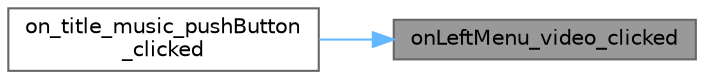 digraph "onLeftMenu_video_clicked"
{
 // LATEX_PDF_SIZE
  bgcolor="transparent";
  edge [fontname=Helvetica,fontsize=10,labelfontname=Helvetica,labelfontsize=10];
  node [fontname=Helvetica,fontsize=10,shape=box,height=0.2,width=0.4];
  rankdir="RL";
  Node1 [id="Node000001",label="onLeftMenu_video_clicked",height=0.2,width=0.4,color="gray40", fillcolor="grey60", style="filled", fontcolor="black",tooltip="左侧菜单视频项点击事件，切换到视频界面"];
  Node1 -> Node2 [id="edge1_Node000001_Node000002",dir="back",color="steelblue1",style="solid",tooltip=" "];
  Node2 [id="Node000002",label="on_title_music_pushButton\l_clicked",height=0.2,width=0.4,color="grey40", fillcolor="white", style="filled",URL="$class_title_widget.html#a400e46b6dcc19fd36e9928193f317775",tooltip="音乐按钮点击事件，切换到音乐界面"];
}
